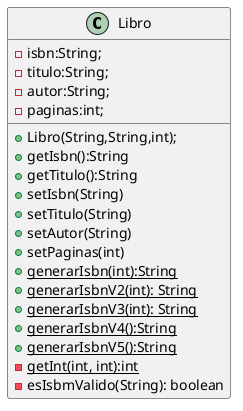 @startuml
class Libro {
   -isbn:String;
   -titulo:String;
   -autor:String;
   -paginas:int;

   +Libro(String,String,int);
   +getIsbn():String
   +getTitulo():String
   +setIsbn(String)
   +setTitulo(String)
   +setAutor(String)
   +setPaginas(int)
   +{static}generarIsbn(int):String
   +{static}generarIsbnV2(int): String
   +{static}generarIsbnV3(int): String
   +{static}generarIsbnV4():String
   +{static}generarIsbnV5():String
   -{static}getInt(int, int):int
   - esIsbmValido(String): boolean
}
@enduml

